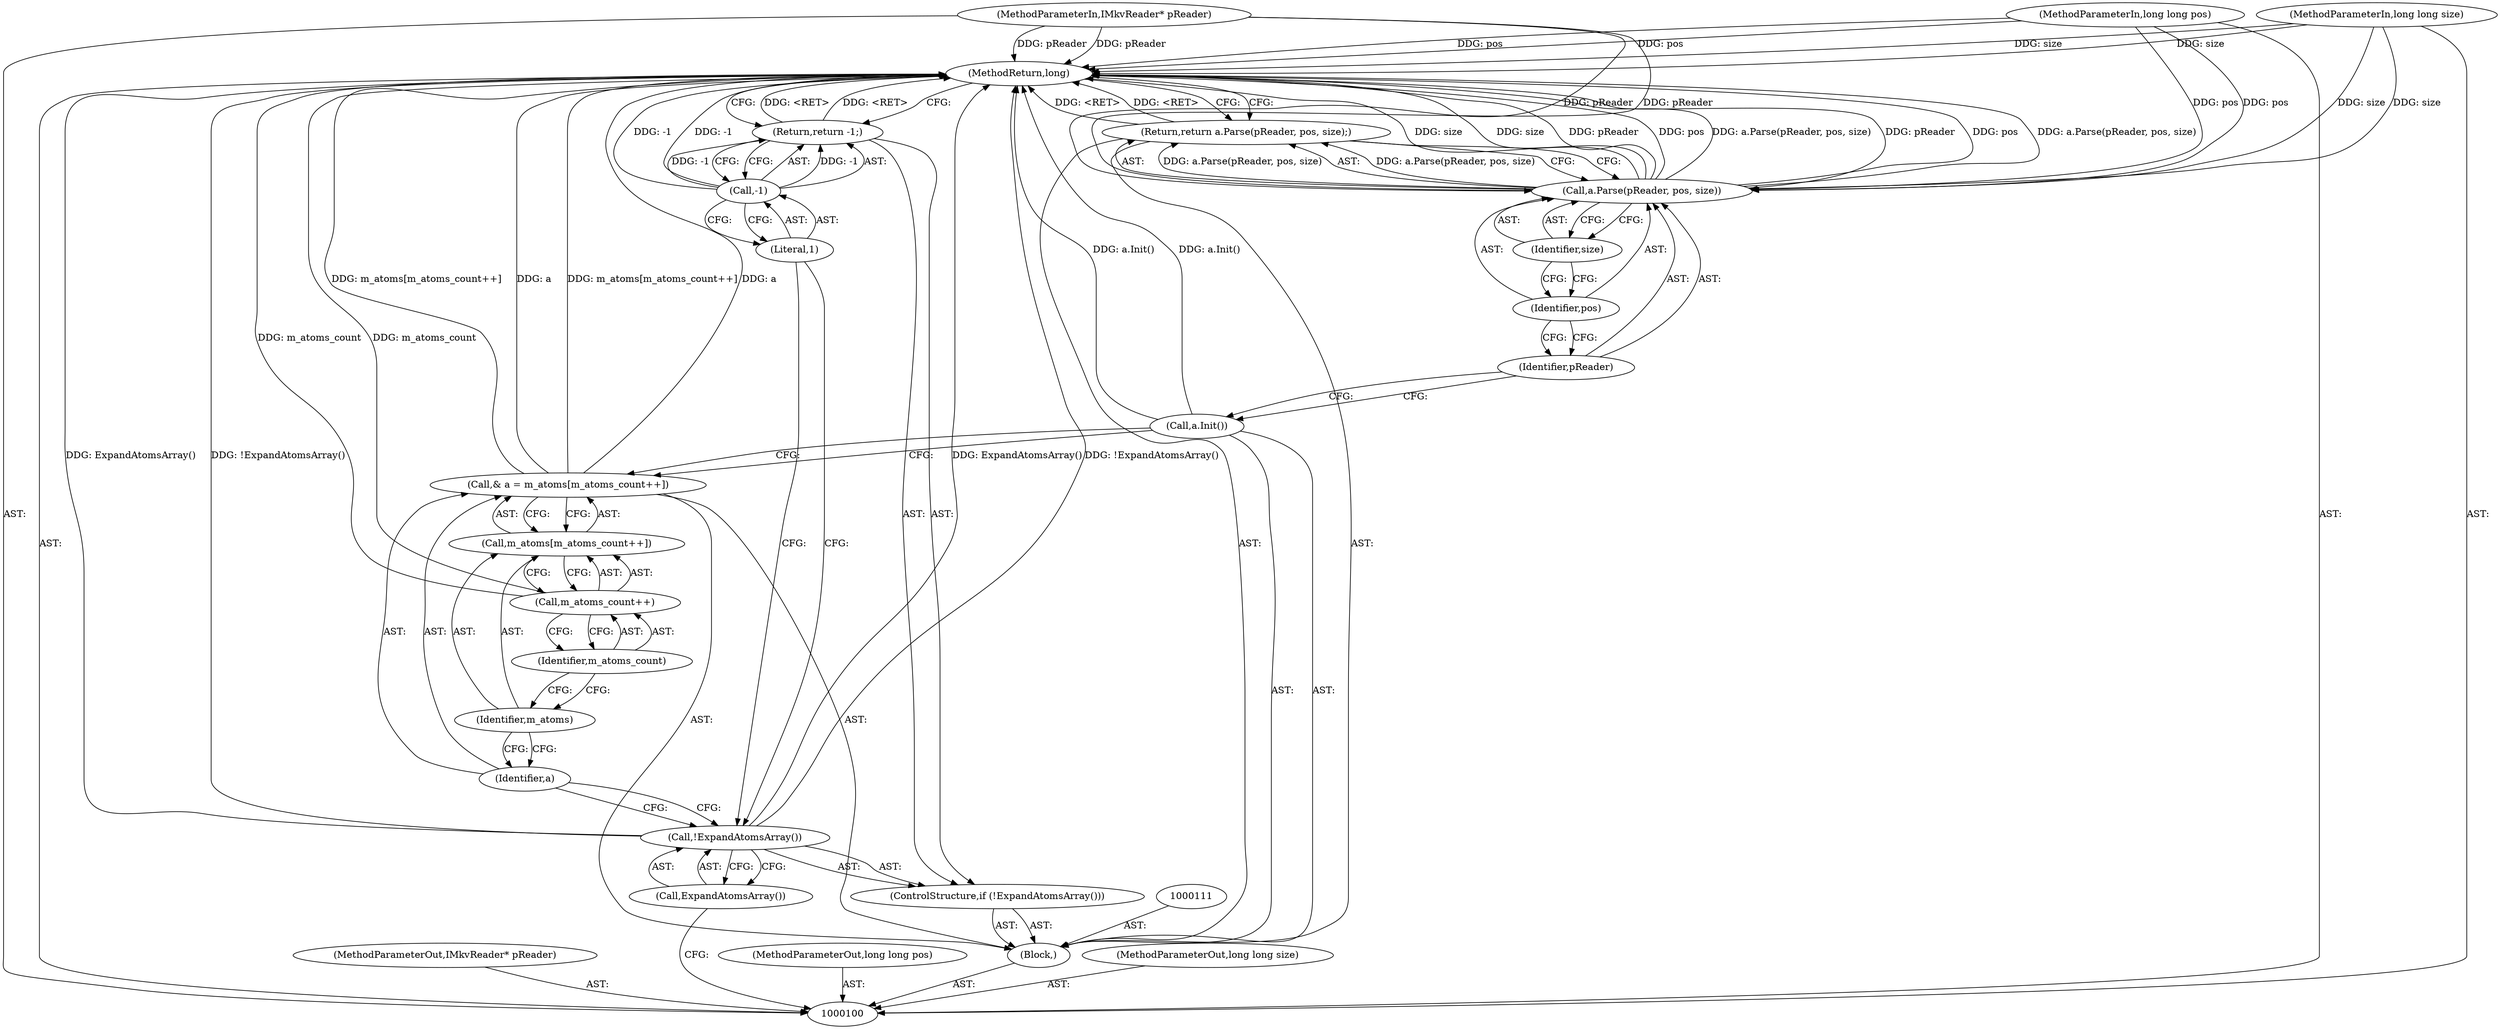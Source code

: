 digraph "1_Android_04839626ed859623901ebd3a5fd483982186b59d_177" {
"1000124" [label="(MethodReturn,long)"];
"1000118" [label="(Call,a.Init())"];
"1000120" [label="(Call,a.Parse(pReader, pos, size))"];
"1000121" [label="(Identifier,pReader)"];
"1000122" [label="(Identifier,pos)"];
"1000123" [label="(Identifier,size)"];
"1000119" [label="(Return,return a.Parse(pReader, pos, size);)"];
"1000101" [label="(MethodParameterIn,IMkvReader* pReader)"];
"1000167" [label="(MethodParameterOut,IMkvReader* pReader)"];
"1000102" [label="(MethodParameterIn,long long pos)"];
"1000168" [label="(MethodParameterOut,long long pos)"];
"1000103" [label="(MethodParameterIn,long long size)"];
"1000169" [label="(MethodParameterOut,long long size)"];
"1000104" [label="(Block,)"];
"1000105" [label="(ControlStructure,if (!ExpandAtomsArray()))"];
"1000106" [label="(Call,!ExpandAtomsArray())"];
"1000107" [label="(Call,ExpandAtomsArray())"];
"1000109" [label="(Call,-1)"];
"1000110" [label="(Literal,1)"];
"1000108" [label="(Return,return -1;)"];
"1000113" [label="(Identifier,a)"];
"1000114" [label="(Call,m_atoms[m_atoms_count++])"];
"1000115" [label="(Identifier,m_atoms)"];
"1000116" [label="(Call,m_atoms_count++)"];
"1000117" [label="(Identifier,m_atoms_count)"];
"1000112" [label="(Call,& a = m_atoms[m_atoms_count++])"];
"1000124" -> "1000100"  [label="AST: "];
"1000124" -> "1000108"  [label="CFG: "];
"1000124" -> "1000119"  [label="CFG: "];
"1000116" -> "1000124"  [label="DDG: m_atoms_count"];
"1000106" -> "1000124"  [label="DDG: ExpandAtomsArray()"];
"1000106" -> "1000124"  [label="DDG: !ExpandAtomsArray()"];
"1000112" -> "1000124"  [label="DDG: m_atoms[m_atoms_count++]"];
"1000112" -> "1000124"  [label="DDG: a"];
"1000120" -> "1000124"  [label="DDG: size"];
"1000120" -> "1000124"  [label="DDG: pReader"];
"1000120" -> "1000124"  [label="DDG: pos"];
"1000120" -> "1000124"  [label="DDG: a.Parse(pReader, pos, size)"];
"1000103" -> "1000124"  [label="DDG: size"];
"1000118" -> "1000124"  [label="DDG: a.Init()"];
"1000102" -> "1000124"  [label="DDG: pos"];
"1000101" -> "1000124"  [label="DDG: pReader"];
"1000109" -> "1000124"  [label="DDG: -1"];
"1000108" -> "1000124"  [label="DDG: <RET>"];
"1000119" -> "1000124"  [label="DDG: <RET>"];
"1000118" -> "1000104"  [label="AST: "];
"1000118" -> "1000112"  [label="CFG: "];
"1000121" -> "1000118"  [label="CFG: "];
"1000118" -> "1000124"  [label="DDG: a.Init()"];
"1000120" -> "1000119"  [label="AST: "];
"1000120" -> "1000123"  [label="CFG: "];
"1000121" -> "1000120"  [label="AST: "];
"1000122" -> "1000120"  [label="AST: "];
"1000123" -> "1000120"  [label="AST: "];
"1000119" -> "1000120"  [label="CFG: "];
"1000120" -> "1000124"  [label="DDG: size"];
"1000120" -> "1000124"  [label="DDG: pReader"];
"1000120" -> "1000124"  [label="DDG: pos"];
"1000120" -> "1000124"  [label="DDG: a.Parse(pReader, pos, size)"];
"1000120" -> "1000119"  [label="DDG: a.Parse(pReader, pos, size)"];
"1000101" -> "1000120"  [label="DDG: pReader"];
"1000102" -> "1000120"  [label="DDG: pos"];
"1000103" -> "1000120"  [label="DDG: size"];
"1000121" -> "1000120"  [label="AST: "];
"1000121" -> "1000118"  [label="CFG: "];
"1000122" -> "1000121"  [label="CFG: "];
"1000122" -> "1000120"  [label="AST: "];
"1000122" -> "1000121"  [label="CFG: "];
"1000123" -> "1000122"  [label="CFG: "];
"1000123" -> "1000120"  [label="AST: "];
"1000123" -> "1000122"  [label="CFG: "];
"1000120" -> "1000123"  [label="CFG: "];
"1000119" -> "1000104"  [label="AST: "];
"1000119" -> "1000120"  [label="CFG: "];
"1000120" -> "1000119"  [label="AST: "];
"1000124" -> "1000119"  [label="CFG: "];
"1000119" -> "1000124"  [label="DDG: <RET>"];
"1000120" -> "1000119"  [label="DDG: a.Parse(pReader, pos, size)"];
"1000101" -> "1000100"  [label="AST: "];
"1000101" -> "1000124"  [label="DDG: pReader"];
"1000101" -> "1000120"  [label="DDG: pReader"];
"1000167" -> "1000100"  [label="AST: "];
"1000102" -> "1000100"  [label="AST: "];
"1000102" -> "1000124"  [label="DDG: pos"];
"1000102" -> "1000120"  [label="DDG: pos"];
"1000168" -> "1000100"  [label="AST: "];
"1000103" -> "1000100"  [label="AST: "];
"1000103" -> "1000124"  [label="DDG: size"];
"1000103" -> "1000120"  [label="DDG: size"];
"1000169" -> "1000100"  [label="AST: "];
"1000104" -> "1000100"  [label="AST: "];
"1000105" -> "1000104"  [label="AST: "];
"1000111" -> "1000104"  [label="AST: "];
"1000112" -> "1000104"  [label="AST: "];
"1000118" -> "1000104"  [label="AST: "];
"1000119" -> "1000104"  [label="AST: "];
"1000105" -> "1000104"  [label="AST: "];
"1000106" -> "1000105"  [label="AST: "];
"1000108" -> "1000105"  [label="AST: "];
"1000106" -> "1000105"  [label="AST: "];
"1000106" -> "1000107"  [label="CFG: "];
"1000107" -> "1000106"  [label="AST: "];
"1000110" -> "1000106"  [label="CFG: "];
"1000113" -> "1000106"  [label="CFG: "];
"1000106" -> "1000124"  [label="DDG: ExpandAtomsArray()"];
"1000106" -> "1000124"  [label="DDG: !ExpandAtomsArray()"];
"1000107" -> "1000106"  [label="AST: "];
"1000107" -> "1000100"  [label="CFG: "];
"1000106" -> "1000107"  [label="CFG: "];
"1000109" -> "1000108"  [label="AST: "];
"1000109" -> "1000110"  [label="CFG: "];
"1000110" -> "1000109"  [label="AST: "];
"1000108" -> "1000109"  [label="CFG: "];
"1000109" -> "1000124"  [label="DDG: -1"];
"1000109" -> "1000108"  [label="DDG: -1"];
"1000110" -> "1000109"  [label="AST: "];
"1000110" -> "1000106"  [label="CFG: "];
"1000109" -> "1000110"  [label="CFG: "];
"1000108" -> "1000105"  [label="AST: "];
"1000108" -> "1000109"  [label="CFG: "];
"1000109" -> "1000108"  [label="AST: "];
"1000124" -> "1000108"  [label="CFG: "];
"1000108" -> "1000124"  [label="DDG: <RET>"];
"1000109" -> "1000108"  [label="DDG: -1"];
"1000113" -> "1000112"  [label="AST: "];
"1000113" -> "1000106"  [label="CFG: "];
"1000115" -> "1000113"  [label="CFG: "];
"1000114" -> "1000112"  [label="AST: "];
"1000114" -> "1000116"  [label="CFG: "];
"1000115" -> "1000114"  [label="AST: "];
"1000116" -> "1000114"  [label="AST: "];
"1000112" -> "1000114"  [label="CFG: "];
"1000115" -> "1000114"  [label="AST: "];
"1000115" -> "1000113"  [label="CFG: "];
"1000117" -> "1000115"  [label="CFG: "];
"1000116" -> "1000114"  [label="AST: "];
"1000116" -> "1000117"  [label="CFG: "];
"1000117" -> "1000116"  [label="AST: "];
"1000114" -> "1000116"  [label="CFG: "];
"1000116" -> "1000124"  [label="DDG: m_atoms_count"];
"1000117" -> "1000116"  [label="AST: "];
"1000117" -> "1000115"  [label="CFG: "];
"1000116" -> "1000117"  [label="CFG: "];
"1000112" -> "1000104"  [label="AST: "];
"1000112" -> "1000114"  [label="CFG: "];
"1000113" -> "1000112"  [label="AST: "];
"1000114" -> "1000112"  [label="AST: "];
"1000118" -> "1000112"  [label="CFG: "];
"1000112" -> "1000124"  [label="DDG: m_atoms[m_atoms_count++]"];
"1000112" -> "1000124"  [label="DDG: a"];
}
